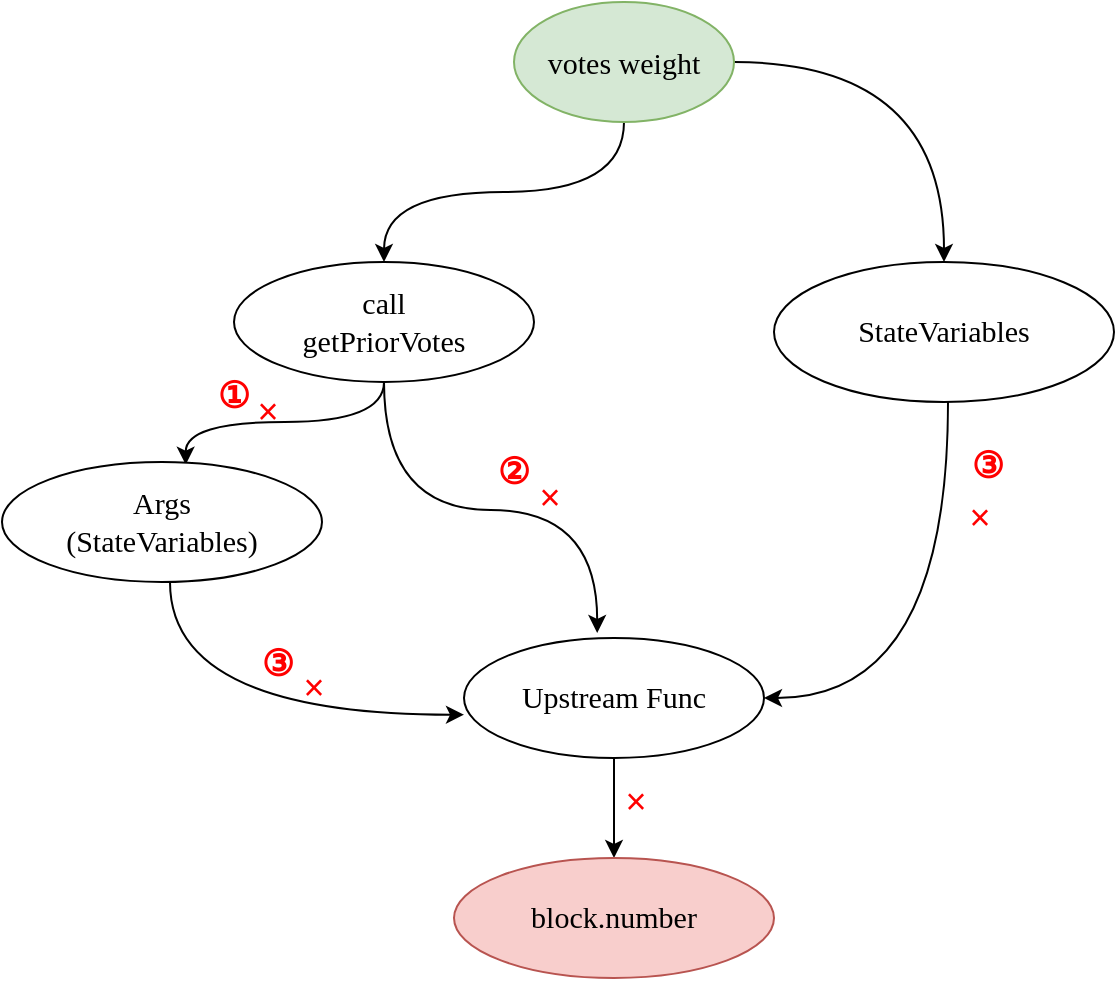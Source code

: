 <mxfile version="21.2.3" type="github">
  <diagram name="第 1 页" id="kz6f5KCUFOFx_yrh-0Or">
    <mxGraphModel dx="1728" dy="930" grid="0" gridSize="10" guides="1" tooltips="1" connect="1" arrows="1" fold="1" page="1" pageScale="1" pageWidth="827" pageHeight="1169" math="0" shadow="0">
      <root>
        <mxCell id="0" />
        <mxCell id="1" parent="0" />
        <mxCell id="ql460tF2Ubj2OFCX9cF1-21" style="edgeStyle=orthogonalEdgeStyle;orthogonalLoop=1;jettySize=auto;html=1;curved=1;" edge="1" parent="1" source="ql460tF2Ubj2OFCX9cF1-1" target="ql460tF2Ubj2OFCX9cF1-2">
          <mxGeometry relative="1" as="geometry" />
        </mxCell>
        <mxCell id="ql460tF2Ubj2OFCX9cF1-22" style="edgeStyle=orthogonalEdgeStyle;orthogonalLoop=1;jettySize=auto;html=1;curved=1;" edge="1" parent="1" source="ql460tF2Ubj2OFCX9cF1-1" target="ql460tF2Ubj2OFCX9cF1-3">
          <mxGeometry relative="1" as="geometry" />
        </mxCell>
        <mxCell id="ql460tF2Ubj2OFCX9cF1-1" value="votes weight" style="ellipse;whiteSpace=wrap;html=1;hachureGap=4;fontFamily=Verdana;fontSize=15;align=center;fillColor=#d5e8d4;strokeColor=#82b366;" vertex="1" parent="1">
          <mxGeometry x="300" y="80" width="110" height="60" as="geometry" />
        </mxCell>
        <mxCell id="ql460tF2Ubj2OFCX9cF1-19" style="edgeStyle=orthogonalEdgeStyle;orthogonalLoop=1;jettySize=auto;html=1;entryX=0.574;entryY=0.022;entryDx=0;entryDy=0;entryPerimeter=0;curved=1;" edge="1" parent="1" source="ql460tF2Ubj2OFCX9cF1-2" target="ql460tF2Ubj2OFCX9cF1-5">
          <mxGeometry relative="1" as="geometry" />
        </mxCell>
        <mxCell id="ql460tF2Ubj2OFCX9cF1-20" style="edgeStyle=orthogonalEdgeStyle;orthogonalLoop=1;jettySize=auto;html=1;entryX=0.444;entryY=-0.042;entryDx=0;entryDy=0;entryPerimeter=0;curved=1;" edge="1" parent="1" source="ql460tF2Ubj2OFCX9cF1-2" target="ql460tF2Ubj2OFCX9cF1-4">
          <mxGeometry relative="1" as="geometry" />
        </mxCell>
        <mxCell id="ql460tF2Ubj2OFCX9cF1-2" value="&lt;font face=&quot;Verdana&quot; style=&quot;font-size: 15px;&quot;&gt;call &lt;br style=&quot;font-size: 15px;&quot;&gt;getPriorVotes&lt;/font&gt;" style="ellipse;whiteSpace=wrap;html=1;hachureGap=4;fontFamily=Architects Daughter;fontSource=https%3A%2F%2Ffonts.googleapis.com%2Fcss%3Ffamily%3DArchitects%2BDaughter;fontSize=15;" vertex="1" parent="1">
          <mxGeometry x="160" y="210" width="150" height="60" as="geometry" />
        </mxCell>
        <mxCell id="ql460tF2Ubj2OFCX9cF1-17" style="edgeStyle=orthogonalEdgeStyle;orthogonalLoop=1;jettySize=auto;html=1;entryX=1;entryY=0.5;entryDx=0;entryDy=0;curved=1;" edge="1" parent="1" source="ql460tF2Ubj2OFCX9cF1-3" target="ql460tF2Ubj2OFCX9cF1-4">
          <mxGeometry relative="1" as="geometry">
            <mxPoint x="515" y="428.833" as="targetPoint" />
            <mxPoint x="423" y="335" as="sourcePoint" />
            <Array as="points">
              <mxPoint x="517" y="428" />
            </Array>
          </mxGeometry>
        </mxCell>
        <mxCell id="ql460tF2Ubj2OFCX9cF1-3" value="&lt;font face=&quot;Verdana&quot;&gt;StateVariables&lt;/font&gt;" style="ellipse;whiteSpace=wrap;html=1;hachureGap=4;fontFamily=Architects Daughter;fontSource=https%3A%2F%2Ffonts.googleapis.com%2Fcss%3Ffamily%3DArchitects%2BDaughter;fontSize=15;" vertex="1" parent="1">
          <mxGeometry x="430" y="210" width="170" height="70" as="geometry" />
        </mxCell>
        <mxCell id="ql460tF2Ubj2OFCX9cF1-10" value="" style="edgeStyle=orthogonalEdgeStyle;rounded=0;orthogonalLoop=1;jettySize=auto;html=1;" edge="1" parent="1" source="ql460tF2Ubj2OFCX9cF1-4" target="ql460tF2Ubj2OFCX9cF1-6">
          <mxGeometry relative="1" as="geometry" />
        </mxCell>
        <mxCell id="ql460tF2Ubj2OFCX9cF1-4" value="&lt;font face=&quot;Verdana&quot;&gt;Upstream Func&lt;/font&gt;" style="ellipse;whiteSpace=wrap;html=1;hachureGap=4;fontFamily=Architects Daughter;fontSource=https%3A%2F%2Ffonts.googleapis.com%2Fcss%3Ffamily%3DArchitects%2BDaughter;fontSize=15;" vertex="1" parent="1">
          <mxGeometry x="275" y="398" width="150" height="60" as="geometry" />
        </mxCell>
        <mxCell id="ql460tF2Ubj2OFCX9cF1-18" style="edgeStyle=orthogonalEdgeStyle;orthogonalLoop=1;jettySize=auto;html=1;entryX=0;entryY=0.639;entryDx=0;entryDy=0;entryPerimeter=0;curved=1;" edge="1" parent="1" source="ql460tF2Ubj2OFCX9cF1-5" target="ql460tF2Ubj2OFCX9cF1-4">
          <mxGeometry relative="1" as="geometry">
            <Array as="points">
              <mxPoint x="128" y="436" />
            </Array>
          </mxGeometry>
        </mxCell>
        <mxCell id="ql460tF2Ubj2OFCX9cF1-5" value="&lt;font face=&quot;Verdana&quot;&gt;Args&lt;br&gt;(StateVariables)&lt;/font&gt;" style="ellipse;whiteSpace=wrap;html=1;hachureGap=4;fontFamily=Architects Daughter;fontSource=https%3A%2F%2Ffonts.googleapis.com%2Fcss%3Ffamily%3DArchitects%2BDaughter;fontSize=15;" vertex="1" parent="1">
          <mxGeometry x="44" y="310" width="160" height="60" as="geometry" />
        </mxCell>
        <mxCell id="ql460tF2Ubj2OFCX9cF1-6" value="&lt;font face=&quot;Verdana&quot;&gt;block.number&lt;/font&gt;" style="ellipse;whiteSpace=wrap;html=1;hachureGap=4;fontFamily=Architects Daughter;fontSource=https%3A%2F%2Ffonts.googleapis.com%2Fcss%3Ffamily%3DArchitects%2BDaughter;fontSize=15;fillColor=#f8cecc;strokeColor=#b85450;" vertex="1" parent="1">
          <mxGeometry x="270" y="508" width="160" height="60" as="geometry" />
        </mxCell>
        <mxCell id="ql460tF2Ubj2OFCX9cF1-23" value="①" style="text;html=1;strokeColor=none;fillColor=none;align=center;verticalAlign=middle;whiteSpace=wrap;rounded=0;fontColor=#FF0000;fontSize=18;fontStyle=1" vertex="1" parent="1">
          <mxGeometry x="130" y="262" width="60" height="30" as="geometry" />
        </mxCell>
        <mxCell id="ql460tF2Ubj2OFCX9cF1-25" value="&lt;font color=&quot;#ff0000&quot; style=&quot;font-size: 18px;&quot;&gt;×&lt;/font&gt;" style="text;html=1;strokeColor=none;fillColor=none;align=center;verticalAlign=middle;whiteSpace=wrap;rounded=0;" vertex="1" parent="1">
          <mxGeometry x="147" y="270" width="60" height="30" as="geometry" />
        </mxCell>
        <mxCell id="ql460tF2Ubj2OFCX9cF1-26" value="&lt;font color=&quot;#ff0000&quot; style=&quot;font-size: 18px;&quot;&gt;×&lt;/font&gt;" style="text;html=1;strokeColor=none;fillColor=none;align=center;verticalAlign=middle;whiteSpace=wrap;rounded=0;" vertex="1" parent="1">
          <mxGeometry x="170" y="408" width="60" height="30" as="geometry" />
        </mxCell>
        <mxCell id="ql460tF2Ubj2OFCX9cF1-27" value="&lt;font color=&quot;#ff0000&quot; style=&quot;font-size: 18px;&quot;&gt;×&lt;/font&gt;" style="text;html=1;strokeColor=none;fillColor=none;align=center;verticalAlign=middle;whiteSpace=wrap;rounded=0;" vertex="1" parent="1">
          <mxGeometry x="503" y="323" width="60" height="30" as="geometry" />
        </mxCell>
        <mxCell id="ql460tF2Ubj2OFCX9cF1-28" value="&lt;font color=&quot;#ff0000&quot; style=&quot;font-size: 18px;&quot;&gt;×&lt;/font&gt;" style="text;html=1;strokeColor=none;fillColor=none;align=center;verticalAlign=middle;whiteSpace=wrap;rounded=0;" vertex="1" parent="1">
          <mxGeometry x="288" y="313" width="60" height="30" as="geometry" />
        </mxCell>
        <mxCell id="ql460tF2Ubj2OFCX9cF1-29" value="&lt;font color=&quot;#ff0000&quot; style=&quot;font-size: 18px;&quot;&gt;×&lt;/font&gt;" style="text;html=1;strokeColor=none;fillColor=none;align=center;verticalAlign=middle;whiteSpace=wrap;rounded=0;" vertex="1" parent="1">
          <mxGeometry x="331" y="465" width="60" height="30" as="geometry" />
        </mxCell>
        <mxCell id="ql460tF2Ubj2OFCX9cF1-30" value="③" style="text;html=1;strokeColor=none;fillColor=none;align=center;verticalAlign=middle;whiteSpace=wrap;rounded=0;fontColor=#FF0000;fontSize=18;fontStyle=1" vertex="1" parent="1">
          <mxGeometry x="152" y="396" width="60" height="30" as="geometry" />
        </mxCell>
        <mxCell id="ql460tF2Ubj2OFCX9cF1-31" value="②" style="text;html=1;strokeColor=none;fillColor=none;align=center;verticalAlign=middle;whiteSpace=wrap;rounded=0;fontColor=#FF0000;fontSize=18;fontStyle=1" vertex="1" parent="1">
          <mxGeometry x="270" y="300" width="60" height="30" as="geometry" />
        </mxCell>
        <mxCell id="ql460tF2Ubj2OFCX9cF1-33" value="③" style="text;html=1;strokeColor=none;fillColor=none;align=center;verticalAlign=middle;whiteSpace=wrap;rounded=0;fontColor=#FF0000;fontSize=18;fontStyle=1" vertex="1" parent="1">
          <mxGeometry x="507" y="297" width="60" height="30" as="geometry" />
        </mxCell>
      </root>
    </mxGraphModel>
  </diagram>
</mxfile>
